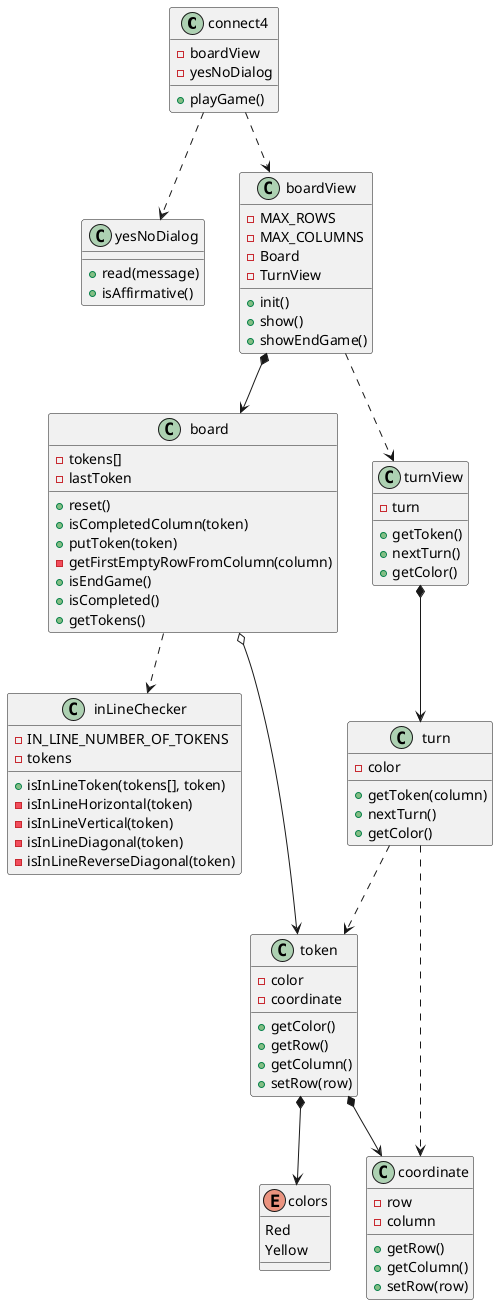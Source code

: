 @startuml

class connect4{
    - boardView
    - yesNoDialog
    + playGame()
}
class yesNoDialog{
    + read(message)
    + isAffirmative()
}
class board{
    - tokens[]
    - lastToken
    + reset()
    + isCompletedColumn(token)
    + putToken(token)
    - getFirstEmptyRowFromColumn(column)
    + isEndGame()
    + isCompleted()
    + getTokens()
}
class boardView{
    - MAX_ROWS
    - MAX_COLUMNS
    - Board
    - TurnView
    + init()
    + show()
    + showEndGame()
}
class inLineChecker{
    - IN_LINE_NUMBER_OF_TOKENS
    - tokens
    + isInLineToken(tokens[], token)
    - isInLineHorizontal(token)
    - isInLineVertical(token)
    - isInLineDiagonal(token)
    - isInLineReverseDiagonal(token)
}

class token{
    - color
    - coordinate
    + getColor()
    + getRow()
    + getColumn()
    + setRow(row)
}

class coordinate {
    - row 
    - column
    + getRow()
    + getColumn()
    + setRow(row)
}

class turnView{
    - turn
    + getToken()
    + nextTurn()
    + getColor()
}

class turn{
    - color
    + getToken(column) 
    + nextTurn()
    + getColor()
}

enum colors{
Red
Yellow
}

connect4 ..> boardView
connect4 ..> yesNoDialog
boardView *--> board
boardView ..> turnView
board o--> token
board ..> inLineChecker
turnView *--> turn
turn ..> coordinate
turn ..> token
token *--> colors
token *--> coordinate
@enduml